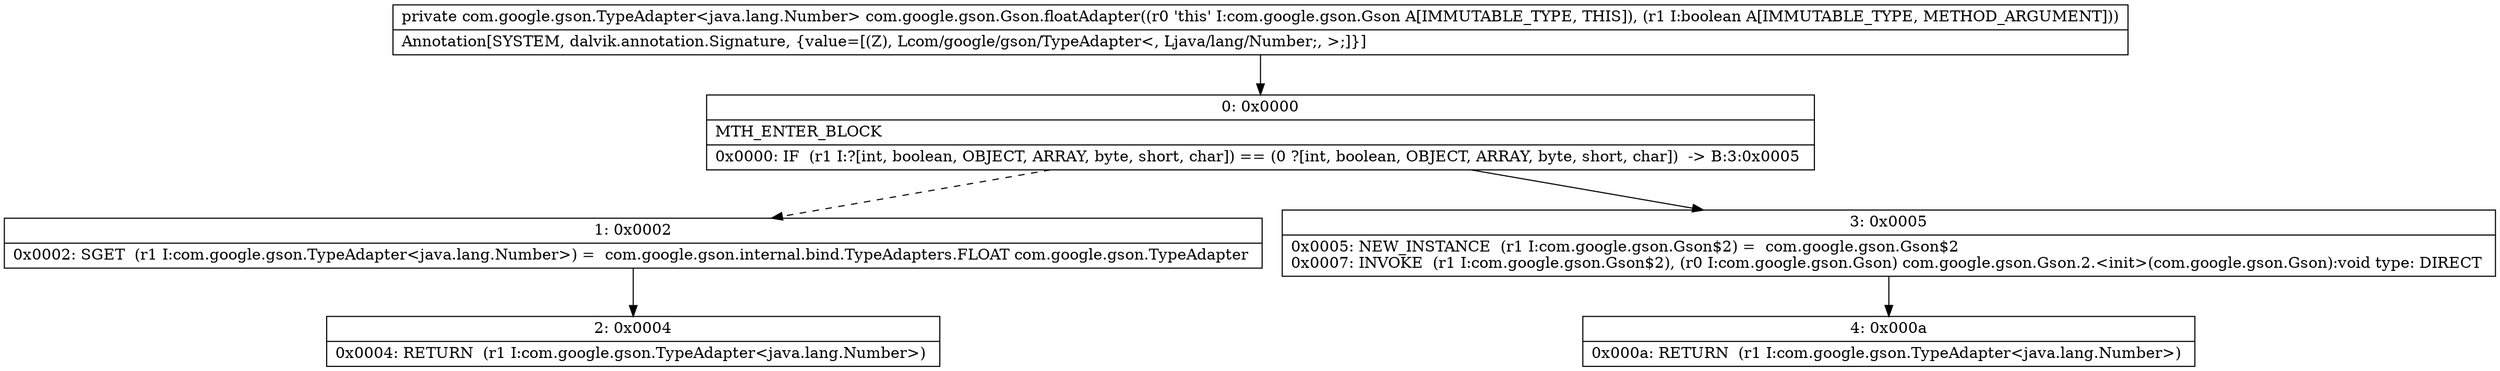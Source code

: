 digraph "CFG forcom.google.gson.Gson.floatAdapter(Z)Lcom\/google\/gson\/TypeAdapter;" {
Node_0 [shape=record,label="{0\:\ 0x0000|MTH_ENTER_BLOCK\l|0x0000: IF  (r1 I:?[int, boolean, OBJECT, ARRAY, byte, short, char]) == (0 ?[int, boolean, OBJECT, ARRAY, byte, short, char])  \-\> B:3:0x0005 \l}"];
Node_1 [shape=record,label="{1\:\ 0x0002|0x0002: SGET  (r1 I:com.google.gson.TypeAdapter\<java.lang.Number\>) =  com.google.gson.internal.bind.TypeAdapters.FLOAT com.google.gson.TypeAdapter \l}"];
Node_2 [shape=record,label="{2\:\ 0x0004|0x0004: RETURN  (r1 I:com.google.gson.TypeAdapter\<java.lang.Number\>) \l}"];
Node_3 [shape=record,label="{3\:\ 0x0005|0x0005: NEW_INSTANCE  (r1 I:com.google.gson.Gson$2) =  com.google.gson.Gson$2 \l0x0007: INVOKE  (r1 I:com.google.gson.Gson$2), (r0 I:com.google.gson.Gson) com.google.gson.Gson.2.\<init\>(com.google.gson.Gson):void type: DIRECT \l}"];
Node_4 [shape=record,label="{4\:\ 0x000a|0x000a: RETURN  (r1 I:com.google.gson.TypeAdapter\<java.lang.Number\>) \l}"];
MethodNode[shape=record,label="{private com.google.gson.TypeAdapter\<java.lang.Number\> com.google.gson.Gson.floatAdapter((r0 'this' I:com.google.gson.Gson A[IMMUTABLE_TYPE, THIS]), (r1 I:boolean A[IMMUTABLE_TYPE, METHOD_ARGUMENT]))  | Annotation[SYSTEM, dalvik.annotation.Signature, \{value=[(Z), Lcom\/google\/gson\/TypeAdapter\<, Ljava\/lang\/Number;, \>;]\}]\l}"];
MethodNode -> Node_0;
Node_0 -> Node_1[style=dashed];
Node_0 -> Node_3;
Node_1 -> Node_2;
Node_3 -> Node_4;
}

